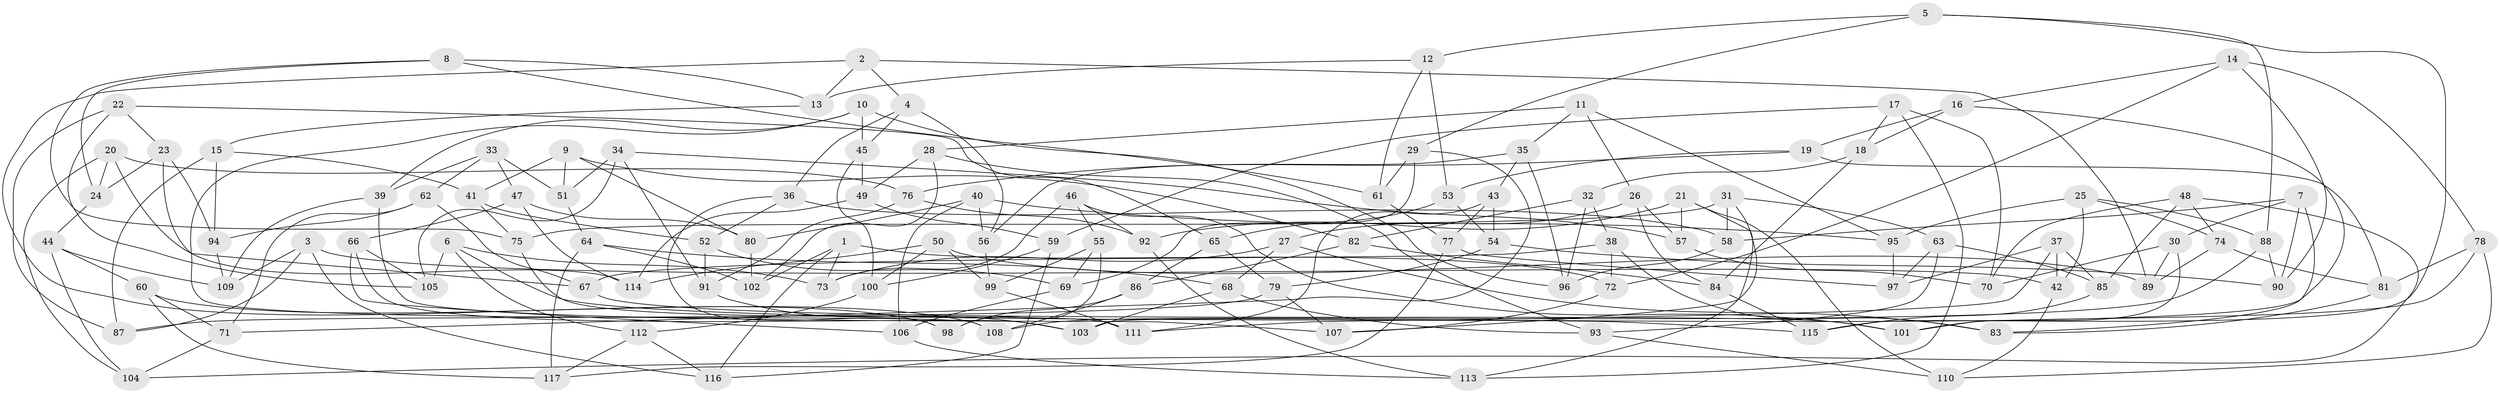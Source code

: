 // Generated by graph-tools (version 1.1) at 2025/50/03/09/25 03:50:51]
// undirected, 117 vertices, 234 edges
graph export_dot {
graph [start="1"]
  node [color=gray90,style=filled];
  1;
  2;
  3;
  4;
  5;
  6;
  7;
  8;
  9;
  10;
  11;
  12;
  13;
  14;
  15;
  16;
  17;
  18;
  19;
  20;
  21;
  22;
  23;
  24;
  25;
  26;
  27;
  28;
  29;
  30;
  31;
  32;
  33;
  34;
  35;
  36;
  37;
  38;
  39;
  40;
  41;
  42;
  43;
  44;
  45;
  46;
  47;
  48;
  49;
  50;
  51;
  52;
  53;
  54;
  55;
  56;
  57;
  58;
  59;
  60;
  61;
  62;
  63;
  64;
  65;
  66;
  67;
  68;
  69;
  70;
  71;
  72;
  73;
  74;
  75;
  76;
  77;
  78;
  79;
  80;
  81;
  82;
  83;
  84;
  85;
  86;
  87;
  88;
  89;
  90;
  91;
  92;
  93;
  94;
  95;
  96;
  97;
  98;
  99;
  100;
  101;
  102;
  103;
  104;
  105;
  106;
  107;
  108;
  109;
  110;
  111;
  112;
  113;
  114;
  115;
  116;
  117;
  1 -- 102;
  1 -- 73;
  1 -- 116;
  1 -- 72;
  2 -- 13;
  2 -- 4;
  2 -- 98;
  2 -- 89;
  3 -- 87;
  3 -- 42;
  3 -- 116;
  3 -- 109;
  4 -- 56;
  4 -- 45;
  4 -- 36;
  5 -- 12;
  5 -- 29;
  5 -- 88;
  5 -- 115;
  6 -- 105;
  6 -- 73;
  6 -- 115;
  6 -- 112;
  7 -- 58;
  7 -- 83;
  7 -- 90;
  7 -- 30;
  8 -- 13;
  8 -- 24;
  8 -- 75;
  8 -- 61;
  9 -- 51;
  9 -- 82;
  9 -- 41;
  9 -- 80;
  10 -- 39;
  10 -- 108;
  10 -- 45;
  10 -- 96;
  11 -- 28;
  11 -- 35;
  11 -- 26;
  11 -- 95;
  12 -- 13;
  12 -- 53;
  12 -- 61;
  13 -- 15;
  14 -- 78;
  14 -- 72;
  14 -- 16;
  14 -- 90;
  15 -- 87;
  15 -- 94;
  15 -- 41;
  16 -- 103;
  16 -- 18;
  16 -- 19;
  17 -- 113;
  17 -- 70;
  17 -- 18;
  17 -- 59;
  18 -- 84;
  18 -- 32;
  19 -- 76;
  19 -- 81;
  19 -- 53;
  20 -- 114;
  20 -- 24;
  20 -- 104;
  20 -- 76;
  21 -- 92;
  21 -- 57;
  21 -- 110;
  21 -- 113;
  22 -- 87;
  22 -- 105;
  22 -- 23;
  22 -- 65;
  23 -- 24;
  23 -- 94;
  23 -- 67;
  24 -- 44;
  25 -- 42;
  25 -- 88;
  25 -- 74;
  25 -- 95;
  26 -- 84;
  26 -- 27;
  26 -- 57;
  27 -- 73;
  27 -- 83;
  27 -- 68;
  28 -- 93;
  28 -- 49;
  28 -- 102;
  29 -- 61;
  29 -- 69;
  29 -- 71;
  30 -- 101;
  30 -- 89;
  30 -- 70;
  31 -- 75;
  31 -- 58;
  31 -- 107;
  31 -- 63;
  32 -- 82;
  32 -- 38;
  32 -- 96;
  33 -- 51;
  33 -- 62;
  33 -- 39;
  33 -- 47;
  34 -- 51;
  34 -- 57;
  34 -- 105;
  34 -- 91;
  35 -- 56;
  35 -- 43;
  35 -- 96;
  36 -- 58;
  36 -- 98;
  36 -- 52;
  37 -- 85;
  37 -- 97;
  37 -- 111;
  37 -- 42;
  38 -- 67;
  38 -- 72;
  38 -- 83;
  39 -- 109;
  39 -- 107;
  40 -- 80;
  40 -- 106;
  40 -- 95;
  40 -- 56;
  41 -- 52;
  41 -- 75;
  42 -- 110;
  43 -- 54;
  43 -- 111;
  43 -- 77;
  44 -- 104;
  44 -- 60;
  44 -- 109;
  45 -- 49;
  45 -- 100;
  46 -- 73;
  46 -- 101;
  46 -- 92;
  46 -- 55;
  47 -- 66;
  47 -- 80;
  47 -- 114;
  48 -- 70;
  48 -- 104;
  48 -- 74;
  48 -- 85;
  49 -- 59;
  49 -- 114;
  50 -- 114;
  50 -- 89;
  50 -- 99;
  50 -- 100;
  51 -- 64;
  52 -- 91;
  52 -- 69;
  53 -- 54;
  53 -- 65;
  54 -- 79;
  54 -- 90;
  55 -- 99;
  55 -- 69;
  55 -- 98;
  56 -- 99;
  57 -- 70;
  58 -- 96;
  59 -- 116;
  59 -- 100;
  60 -- 71;
  60 -- 108;
  60 -- 117;
  61 -- 77;
  62 -- 94;
  62 -- 71;
  62 -- 67;
  63 -- 97;
  63 -- 93;
  63 -- 85;
  64 -- 102;
  64 -- 117;
  64 -- 68;
  65 -- 79;
  65 -- 86;
  66 -- 105;
  66 -- 103;
  66 -- 106;
  67 -- 101;
  68 -- 93;
  68 -- 103;
  69 -- 106;
  71 -- 104;
  72 -- 107;
  74 -- 89;
  74 -- 81;
  75 -- 111;
  76 -- 91;
  76 -- 92;
  77 -- 117;
  77 -- 97;
  78 -- 110;
  78 -- 81;
  78 -- 101;
  79 -- 87;
  79 -- 107;
  80 -- 102;
  81 -- 83;
  82 -- 84;
  82 -- 86;
  84 -- 115;
  85 -- 115;
  86 -- 108;
  86 -- 98;
  88 -- 108;
  88 -- 90;
  91 -- 103;
  92 -- 113;
  93 -- 110;
  94 -- 109;
  95 -- 97;
  99 -- 111;
  100 -- 112;
  106 -- 113;
  112 -- 116;
  112 -- 117;
}
